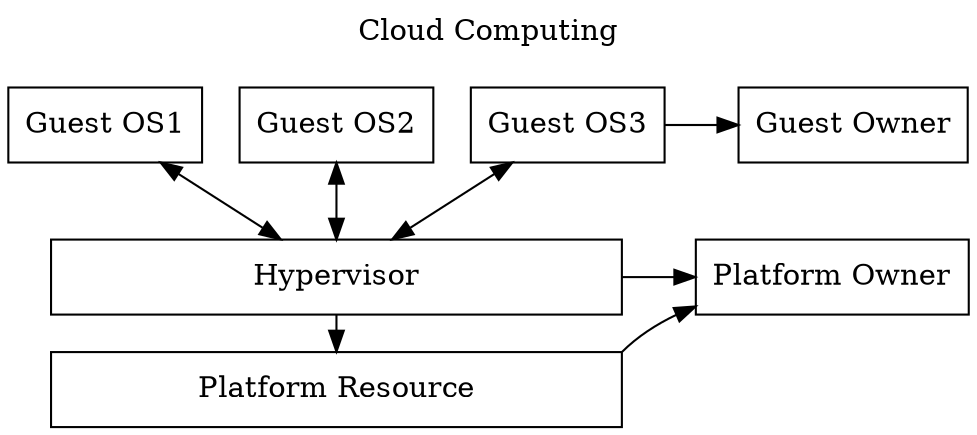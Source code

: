 digraph cloud_owner{
	node[shape = box];
	label = "Cloud Computing\n "; labelloc = t;
	ranksep = 0.25;

	guest_os1[label = "Guest OS1"];
	guest_os2[label = "Guest OS2"];
	guest_os3[label = "Guest OS3"];	
	hypervisor[label = "Hypervisor"; width = 3.8];
	platform_resource[label = "Platform Resource"; width = 3.8];
	guest_owner[label = "Guest Owner"; width = 1.5];
	platform_owner[label = "Platform Owner"];

	guest_os1 -> hypervisor[dir = both; minlen = 2];
	guest_os2 -> hypervisor[dir = both; minlen = 2];
	guest_os3 -> hypervisor[dir = both; minlen = 2];
	hypervisor -> platform_resource[weight = 8];

	{rank = same; guest_os3 -> guest_owner[minlen = 2]}	
	{rank = same; hypervisor -> platform_owner[minlen = 2]}

	platform_resource -> platform_owner[tailport = ne];
}